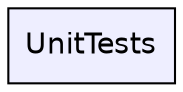 digraph "UnitTests" {
  compound=true
  node [ fontsize="14", fontname="Helvetica"];
  edge [ labelfontsize="14", labelfontname="Helvetica"];
  dir_4be4f7b278e009bf0f1906cf31fb73bd [shape=box, label="UnitTests", style="filled", fillcolor="#eeeeff", pencolor="black", URL="dir_4be4f7b278e009bf0f1906cf31fb73bd.html"];
}
